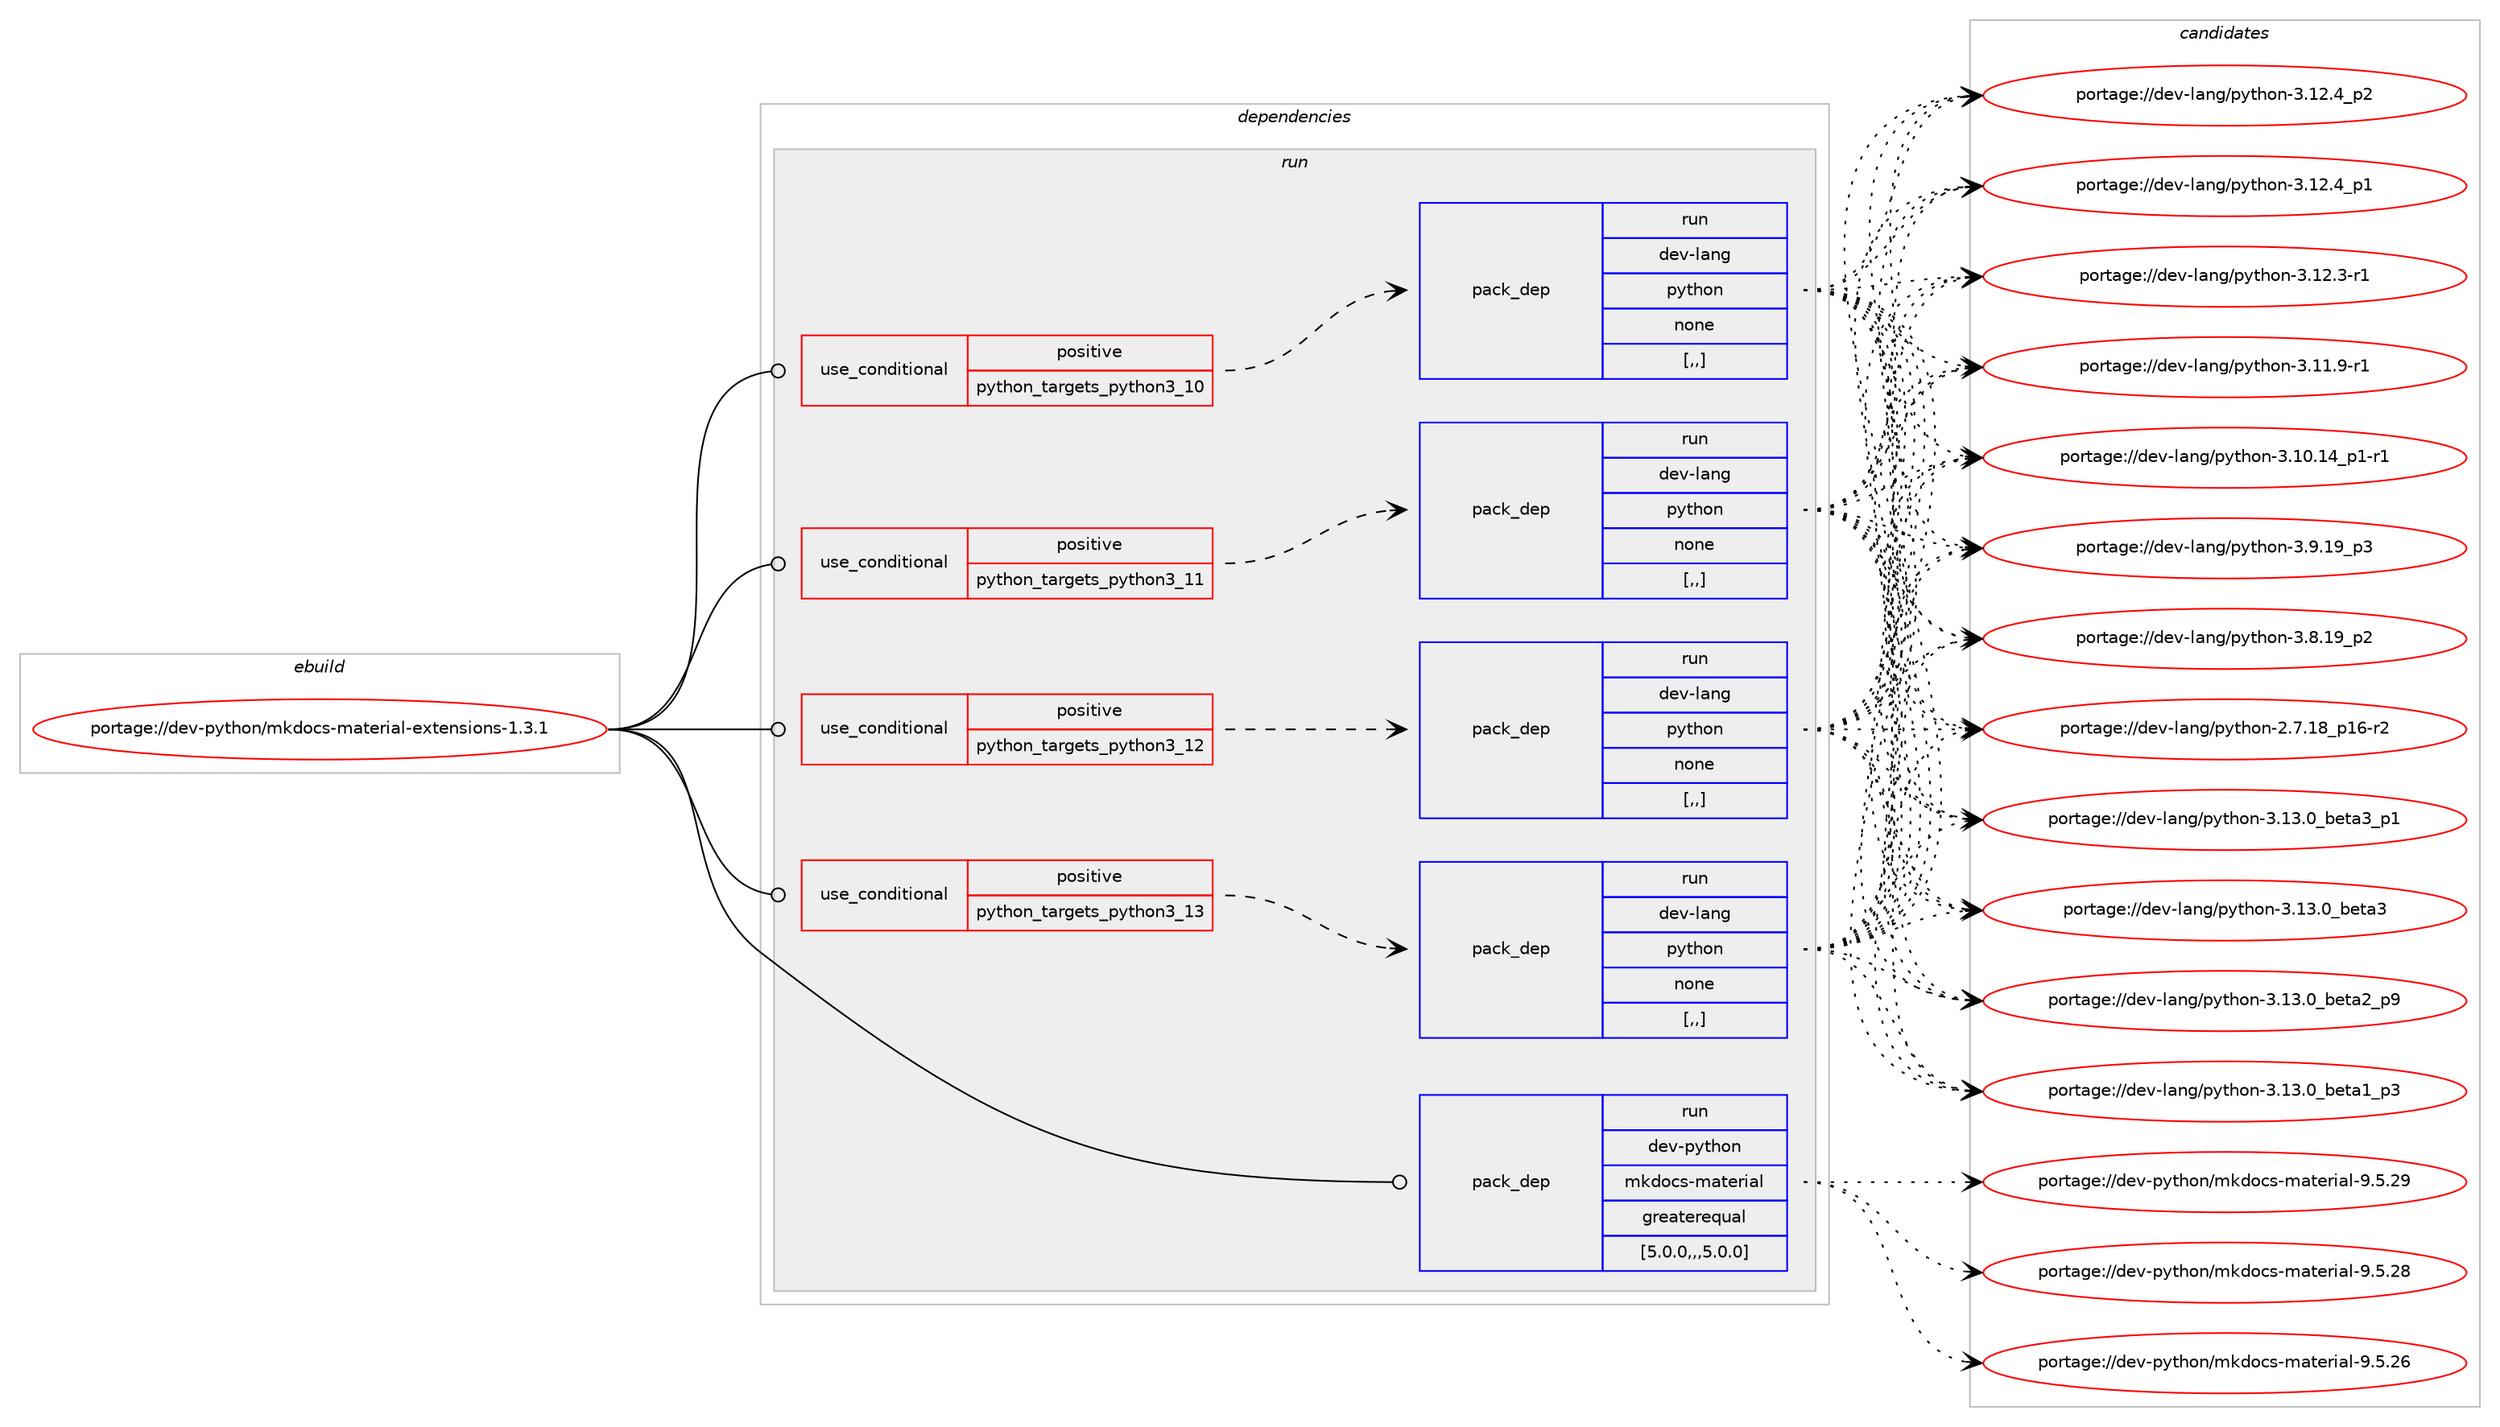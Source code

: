 digraph prolog {

# *************
# Graph options
# *************

newrank=true;
concentrate=true;
compound=true;
graph [rankdir=LR,fontname=Helvetica,fontsize=10,ranksep=1.5];#, ranksep=2.5, nodesep=0.2];
edge  [arrowhead=vee];
node  [fontname=Helvetica,fontsize=10];

# **********
# The ebuild
# **********

subgraph cluster_leftcol {
color=gray;
label=<<i>ebuild</i>>;
id [label="portage://dev-python/mkdocs-material-extensions-1.3.1", color=red, width=4, href="../dev-python/mkdocs-material-extensions-1.3.1.svg"];
}

# ****************
# The dependencies
# ****************

subgraph cluster_midcol {
color=gray;
label=<<i>dependencies</i>>;
subgraph cluster_compile {
fillcolor="#eeeeee";
style=filled;
label=<<i>compile</i>>;
}
subgraph cluster_compileandrun {
fillcolor="#eeeeee";
style=filled;
label=<<i>compile and run</i>>;
}
subgraph cluster_run {
fillcolor="#eeeeee";
style=filled;
label=<<i>run</i>>;
subgraph cond34821 {
dependency151196 [label=<<TABLE BORDER="0" CELLBORDER="1" CELLSPACING="0" CELLPADDING="4"><TR><TD ROWSPAN="3" CELLPADDING="10">use_conditional</TD></TR><TR><TD>positive</TD></TR><TR><TD>python_targets_python3_10</TD></TR></TABLE>>, shape=none, color=red];
subgraph pack115126 {
dependency151197 [label=<<TABLE BORDER="0" CELLBORDER="1" CELLSPACING="0" CELLPADDING="4" WIDTH="220"><TR><TD ROWSPAN="6" CELLPADDING="30">pack_dep</TD></TR><TR><TD WIDTH="110">run</TD></TR><TR><TD>dev-lang</TD></TR><TR><TD>python</TD></TR><TR><TD>none</TD></TR><TR><TD>[,,]</TD></TR></TABLE>>, shape=none, color=blue];
}
dependency151196:e -> dependency151197:w [weight=20,style="dashed",arrowhead="vee"];
}
id:e -> dependency151196:w [weight=20,style="solid",arrowhead="odot"];
subgraph cond34822 {
dependency151198 [label=<<TABLE BORDER="0" CELLBORDER="1" CELLSPACING="0" CELLPADDING="4"><TR><TD ROWSPAN="3" CELLPADDING="10">use_conditional</TD></TR><TR><TD>positive</TD></TR><TR><TD>python_targets_python3_11</TD></TR></TABLE>>, shape=none, color=red];
subgraph pack115127 {
dependency151199 [label=<<TABLE BORDER="0" CELLBORDER="1" CELLSPACING="0" CELLPADDING="4" WIDTH="220"><TR><TD ROWSPAN="6" CELLPADDING="30">pack_dep</TD></TR><TR><TD WIDTH="110">run</TD></TR><TR><TD>dev-lang</TD></TR><TR><TD>python</TD></TR><TR><TD>none</TD></TR><TR><TD>[,,]</TD></TR></TABLE>>, shape=none, color=blue];
}
dependency151198:e -> dependency151199:w [weight=20,style="dashed",arrowhead="vee"];
}
id:e -> dependency151198:w [weight=20,style="solid",arrowhead="odot"];
subgraph cond34823 {
dependency151200 [label=<<TABLE BORDER="0" CELLBORDER="1" CELLSPACING="0" CELLPADDING="4"><TR><TD ROWSPAN="3" CELLPADDING="10">use_conditional</TD></TR><TR><TD>positive</TD></TR><TR><TD>python_targets_python3_12</TD></TR></TABLE>>, shape=none, color=red];
subgraph pack115128 {
dependency151201 [label=<<TABLE BORDER="0" CELLBORDER="1" CELLSPACING="0" CELLPADDING="4" WIDTH="220"><TR><TD ROWSPAN="6" CELLPADDING="30">pack_dep</TD></TR><TR><TD WIDTH="110">run</TD></TR><TR><TD>dev-lang</TD></TR><TR><TD>python</TD></TR><TR><TD>none</TD></TR><TR><TD>[,,]</TD></TR></TABLE>>, shape=none, color=blue];
}
dependency151200:e -> dependency151201:w [weight=20,style="dashed",arrowhead="vee"];
}
id:e -> dependency151200:w [weight=20,style="solid",arrowhead="odot"];
subgraph cond34824 {
dependency151202 [label=<<TABLE BORDER="0" CELLBORDER="1" CELLSPACING="0" CELLPADDING="4"><TR><TD ROWSPAN="3" CELLPADDING="10">use_conditional</TD></TR><TR><TD>positive</TD></TR><TR><TD>python_targets_python3_13</TD></TR></TABLE>>, shape=none, color=red];
subgraph pack115129 {
dependency151203 [label=<<TABLE BORDER="0" CELLBORDER="1" CELLSPACING="0" CELLPADDING="4" WIDTH="220"><TR><TD ROWSPAN="6" CELLPADDING="30">pack_dep</TD></TR><TR><TD WIDTH="110">run</TD></TR><TR><TD>dev-lang</TD></TR><TR><TD>python</TD></TR><TR><TD>none</TD></TR><TR><TD>[,,]</TD></TR></TABLE>>, shape=none, color=blue];
}
dependency151202:e -> dependency151203:w [weight=20,style="dashed",arrowhead="vee"];
}
id:e -> dependency151202:w [weight=20,style="solid",arrowhead="odot"];
subgraph pack115130 {
dependency151204 [label=<<TABLE BORDER="0" CELLBORDER="1" CELLSPACING="0" CELLPADDING="4" WIDTH="220"><TR><TD ROWSPAN="6" CELLPADDING="30">pack_dep</TD></TR><TR><TD WIDTH="110">run</TD></TR><TR><TD>dev-python</TD></TR><TR><TD>mkdocs-material</TD></TR><TR><TD>greaterequal</TD></TR><TR><TD>[5.0.0,,,5.0.0]</TD></TR></TABLE>>, shape=none, color=blue];
}
id:e -> dependency151204:w [weight=20,style="solid",arrowhead="odot"];
}
}

# **************
# The candidates
# **************

subgraph cluster_choices {
rank=same;
color=gray;
label=<<i>candidates</i>>;

subgraph choice115126 {
color=black;
nodesep=1;
choice10010111845108971101034711212111610411111045514649514648959810111697519511249 [label="portage://dev-lang/python-3.13.0_beta3_p1", color=red, width=4,href="../dev-lang/python-3.13.0_beta3_p1.svg"];
choice1001011184510897110103471121211161041111104551464951464895981011169751 [label="portage://dev-lang/python-3.13.0_beta3", color=red, width=4,href="../dev-lang/python-3.13.0_beta3.svg"];
choice10010111845108971101034711212111610411111045514649514648959810111697509511257 [label="portage://dev-lang/python-3.13.0_beta2_p9", color=red, width=4,href="../dev-lang/python-3.13.0_beta2_p9.svg"];
choice10010111845108971101034711212111610411111045514649514648959810111697499511251 [label="portage://dev-lang/python-3.13.0_beta1_p3", color=red, width=4,href="../dev-lang/python-3.13.0_beta1_p3.svg"];
choice100101118451089711010347112121116104111110455146495046529511250 [label="portage://dev-lang/python-3.12.4_p2", color=red, width=4,href="../dev-lang/python-3.12.4_p2.svg"];
choice100101118451089711010347112121116104111110455146495046529511249 [label="portage://dev-lang/python-3.12.4_p1", color=red, width=4,href="../dev-lang/python-3.12.4_p1.svg"];
choice100101118451089711010347112121116104111110455146495046514511449 [label="portage://dev-lang/python-3.12.3-r1", color=red, width=4,href="../dev-lang/python-3.12.3-r1.svg"];
choice100101118451089711010347112121116104111110455146494946574511449 [label="portage://dev-lang/python-3.11.9-r1", color=red, width=4,href="../dev-lang/python-3.11.9-r1.svg"];
choice100101118451089711010347112121116104111110455146494846495295112494511449 [label="portage://dev-lang/python-3.10.14_p1-r1", color=red, width=4,href="../dev-lang/python-3.10.14_p1-r1.svg"];
choice100101118451089711010347112121116104111110455146574649579511251 [label="portage://dev-lang/python-3.9.19_p3", color=red, width=4,href="../dev-lang/python-3.9.19_p3.svg"];
choice100101118451089711010347112121116104111110455146564649579511250 [label="portage://dev-lang/python-3.8.19_p2", color=red, width=4,href="../dev-lang/python-3.8.19_p2.svg"];
choice100101118451089711010347112121116104111110455046554649569511249544511450 [label="portage://dev-lang/python-2.7.18_p16-r2", color=red, width=4,href="../dev-lang/python-2.7.18_p16-r2.svg"];
dependency151197:e -> choice10010111845108971101034711212111610411111045514649514648959810111697519511249:w [style=dotted,weight="100"];
dependency151197:e -> choice1001011184510897110103471121211161041111104551464951464895981011169751:w [style=dotted,weight="100"];
dependency151197:e -> choice10010111845108971101034711212111610411111045514649514648959810111697509511257:w [style=dotted,weight="100"];
dependency151197:e -> choice10010111845108971101034711212111610411111045514649514648959810111697499511251:w [style=dotted,weight="100"];
dependency151197:e -> choice100101118451089711010347112121116104111110455146495046529511250:w [style=dotted,weight="100"];
dependency151197:e -> choice100101118451089711010347112121116104111110455146495046529511249:w [style=dotted,weight="100"];
dependency151197:e -> choice100101118451089711010347112121116104111110455146495046514511449:w [style=dotted,weight="100"];
dependency151197:e -> choice100101118451089711010347112121116104111110455146494946574511449:w [style=dotted,weight="100"];
dependency151197:e -> choice100101118451089711010347112121116104111110455146494846495295112494511449:w [style=dotted,weight="100"];
dependency151197:e -> choice100101118451089711010347112121116104111110455146574649579511251:w [style=dotted,weight="100"];
dependency151197:e -> choice100101118451089711010347112121116104111110455146564649579511250:w [style=dotted,weight="100"];
dependency151197:e -> choice100101118451089711010347112121116104111110455046554649569511249544511450:w [style=dotted,weight="100"];
}
subgraph choice115127 {
color=black;
nodesep=1;
choice10010111845108971101034711212111610411111045514649514648959810111697519511249 [label="portage://dev-lang/python-3.13.0_beta3_p1", color=red, width=4,href="../dev-lang/python-3.13.0_beta3_p1.svg"];
choice1001011184510897110103471121211161041111104551464951464895981011169751 [label="portage://dev-lang/python-3.13.0_beta3", color=red, width=4,href="../dev-lang/python-3.13.0_beta3.svg"];
choice10010111845108971101034711212111610411111045514649514648959810111697509511257 [label="portage://dev-lang/python-3.13.0_beta2_p9", color=red, width=4,href="../dev-lang/python-3.13.0_beta2_p9.svg"];
choice10010111845108971101034711212111610411111045514649514648959810111697499511251 [label="portage://dev-lang/python-3.13.0_beta1_p3", color=red, width=4,href="../dev-lang/python-3.13.0_beta1_p3.svg"];
choice100101118451089711010347112121116104111110455146495046529511250 [label="portage://dev-lang/python-3.12.4_p2", color=red, width=4,href="../dev-lang/python-3.12.4_p2.svg"];
choice100101118451089711010347112121116104111110455146495046529511249 [label="portage://dev-lang/python-3.12.4_p1", color=red, width=4,href="../dev-lang/python-3.12.4_p1.svg"];
choice100101118451089711010347112121116104111110455146495046514511449 [label="portage://dev-lang/python-3.12.3-r1", color=red, width=4,href="../dev-lang/python-3.12.3-r1.svg"];
choice100101118451089711010347112121116104111110455146494946574511449 [label="portage://dev-lang/python-3.11.9-r1", color=red, width=4,href="../dev-lang/python-3.11.9-r1.svg"];
choice100101118451089711010347112121116104111110455146494846495295112494511449 [label="portage://dev-lang/python-3.10.14_p1-r1", color=red, width=4,href="../dev-lang/python-3.10.14_p1-r1.svg"];
choice100101118451089711010347112121116104111110455146574649579511251 [label="portage://dev-lang/python-3.9.19_p3", color=red, width=4,href="../dev-lang/python-3.9.19_p3.svg"];
choice100101118451089711010347112121116104111110455146564649579511250 [label="portage://dev-lang/python-3.8.19_p2", color=red, width=4,href="../dev-lang/python-3.8.19_p2.svg"];
choice100101118451089711010347112121116104111110455046554649569511249544511450 [label="portage://dev-lang/python-2.7.18_p16-r2", color=red, width=4,href="../dev-lang/python-2.7.18_p16-r2.svg"];
dependency151199:e -> choice10010111845108971101034711212111610411111045514649514648959810111697519511249:w [style=dotted,weight="100"];
dependency151199:e -> choice1001011184510897110103471121211161041111104551464951464895981011169751:w [style=dotted,weight="100"];
dependency151199:e -> choice10010111845108971101034711212111610411111045514649514648959810111697509511257:w [style=dotted,weight="100"];
dependency151199:e -> choice10010111845108971101034711212111610411111045514649514648959810111697499511251:w [style=dotted,weight="100"];
dependency151199:e -> choice100101118451089711010347112121116104111110455146495046529511250:w [style=dotted,weight="100"];
dependency151199:e -> choice100101118451089711010347112121116104111110455146495046529511249:w [style=dotted,weight="100"];
dependency151199:e -> choice100101118451089711010347112121116104111110455146495046514511449:w [style=dotted,weight="100"];
dependency151199:e -> choice100101118451089711010347112121116104111110455146494946574511449:w [style=dotted,weight="100"];
dependency151199:e -> choice100101118451089711010347112121116104111110455146494846495295112494511449:w [style=dotted,weight="100"];
dependency151199:e -> choice100101118451089711010347112121116104111110455146574649579511251:w [style=dotted,weight="100"];
dependency151199:e -> choice100101118451089711010347112121116104111110455146564649579511250:w [style=dotted,weight="100"];
dependency151199:e -> choice100101118451089711010347112121116104111110455046554649569511249544511450:w [style=dotted,weight="100"];
}
subgraph choice115128 {
color=black;
nodesep=1;
choice10010111845108971101034711212111610411111045514649514648959810111697519511249 [label="portage://dev-lang/python-3.13.0_beta3_p1", color=red, width=4,href="../dev-lang/python-3.13.0_beta3_p1.svg"];
choice1001011184510897110103471121211161041111104551464951464895981011169751 [label="portage://dev-lang/python-3.13.0_beta3", color=red, width=4,href="../dev-lang/python-3.13.0_beta3.svg"];
choice10010111845108971101034711212111610411111045514649514648959810111697509511257 [label="portage://dev-lang/python-3.13.0_beta2_p9", color=red, width=4,href="../dev-lang/python-3.13.0_beta2_p9.svg"];
choice10010111845108971101034711212111610411111045514649514648959810111697499511251 [label="portage://dev-lang/python-3.13.0_beta1_p3", color=red, width=4,href="../dev-lang/python-3.13.0_beta1_p3.svg"];
choice100101118451089711010347112121116104111110455146495046529511250 [label="portage://dev-lang/python-3.12.4_p2", color=red, width=4,href="../dev-lang/python-3.12.4_p2.svg"];
choice100101118451089711010347112121116104111110455146495046529511249 [label="portage://dev-lang/python-3.12.4_p1", color=red, width=4,href="../dev-lang/python-3.12.4_p1.svg"];
choice100101118451089711010347112121116104111110455146495046514511449 [label="portage://dev-lang/python-3.12.3-r1", color=red, width=4,href="../dev-lang/python-3.12.3-r1.svg"];
choice100101118451089711010347112121116104111110455146494946574511449 [label="portage://dev-lang/python-3.11.9-r1", color=red, width=4,href="../dev-lang/python-3.11.9-r1.svg"];
choice100101118451089711010347112121116104111110455146494846495295112494511449 [label="portage://dev-lang/python-3.10.14_p1-r1", color=red, width=4,href="../dev-lang/python-3.10.14_p1-r1.svg"];
choice100101118451089711010347112121116104111110455146574649579511251 [label="portage://dev-lang/python-3.9.19_p3", color=red, width=4,href="../dev-lang/python-3.9.19_p3.svg"];
choice100101118451089711010347112121116104111110455146564649579511250 [label="portage://dev-lang/python-3.8.19_p2", color=red, width=4,href="../dev-lang/python-3.8.19_p2.svg"];
choice100101118451089711010347112121116104111110455046554649569511249544511450 [label="portage://dev-lang/python-2.7.18_p16-r2", color=red, width=4,href="../dev-lang/python-2.7.18_p16-r2.svg"];
dependency151201:e -> choice10010111845108971101034711212111610411111045514649514648959810111697519511249:w [style=dotted,weight="100"];
dependency151201:e -> choice1001011184510897110103471121211161041111104551464951464895981011169751:w [style=dotted,weight="100"];
dependency151201:e -> choice10010111845108971101034711212111610411111045514649514648959810111697509511257:w [style=dotted,weight="100"];
dependency151201:e -> choice10010111845108971101034711212111610411111045514649514648959810111697499511251:w [style=dotted,weight="100"];
dependency151201:e -> choice100101118451089711010347112121116104111110455146495046529511250:w [style=dotted,weight="100"];
dependency151201:e -> choice100101118451089711010347112121116104111110455146495046529511249:w [style=dotted,weight="100"];
dependency151201:e -> choice100101118451089711010347112121116104111110455146495046514511449:w [style=dotted,weight="100"];
dependency151201:e -> choice100101118451089711010347112121116104111110455146494946574511449:w [style=dotted,weight="100"];
dependency151201:e -> choice100101118451089711010347112121116104111110455146494846495295112494511449:w [style=dotted,weight="100"];
dependency151201:e -> choice100101118451089711010347112121116104111110455146574649579511251:w [style=dotted,weight="100"];
dependency151201:e -> choice100101118451089711010347112121116104111110455146564649579511250:w [style=dotted,weight="100"];
dependency151201:e -> choice100101118451089711010347112121116104111110455046554649569511249544511450:w [style=dotted,weight="100"];
}
subgraph choice115129 {
color=black;
nodesep=1;
choice10010111845108971101034711212111610411111045514649514648959810111697519511249 [label="portage://dev-lang/python-3.13.0_beta3_p1", color=red, width=4,href="../dev-lang/python-3.13.0_beta3_p1.svg"];
choice1001011184510897110103471121211161041111104551464951464895981011169751 [label="portage://dev-lang/python-3.13.0_beta3", color=red, width=4,href="../dev-lang/python-3.13.0_beta3.svg"];
choice10010111845108971101034711212111610411111045514649514648959810111697509511257 [label="portage://dev-lang/python-3.13.0_beta2_p9", color=red, width=4,href="../dev-lang/python-3.13.0_beta2_p9.svg"];
choice10010111845108971101034711212111610411111045514649514648959810111697499511251 [label="portage://dev-lang/python-3.13.0_beta1_p3", color=red, width=4,href="../dev-lang/python-3.13.0_beta1_p3.svg"];
choice100101118451089711010347112121116104111110455146495046529511250 [label="portage://dev-lang/python-3.12.4_p2", color=red, width=4,href="../dev-lang/python-3.12.4_p2.svg"];
choice100101118451089711010347112121116104111110455146495046529511249 [label="portage://dev-lang/python-3.12.4_p1", color=red, width=4,href="../dev-lang/python-3.12.4_p1.svg"];
choice100101118451089711010347112121116104111110455146495046514511449 [label="portage://dev-lang/python-3.12.3-r1", color=red, width=4,href="../dev-lang/python-3.12.3-r1.svg"];
choice100101118451089711010347112121116104111110455146494946574511449 [label="portage://dev-lang/python-3.11.9-r1", color=red, width=4,href="../dev-lang/python-3.11.9-r1.svg"];
choice100101118451089711010347112121116104111110455146494846495295112494511449 [label="portage://dev-lang/python-3.10.14_p1-r1", color=red, width=4,href="../dev-lang/python-3.10.14_p1-r1.svg"];
choice100101118451089711010347112121116104111110455146574649579511251 [label="portage://dev-lang/python-3.9.19_p3", color=red, width=4,href="../dev-lang/python-3.9.19_p3.svg"];
choice100101118451089711010347112121116104111110455146564649579511250 [label="portage://dev-lang/python-3.8.19_p2", color=red, width=4,href="../dev-lang/python-3.8.19_p2.svg"];
choice100101118451089711010347112121116104111110455046554649569511249544511450 [label="portage://dev-lang/python-2.7.18_p16-r2", color=red, width=4,href="../dev-lang/python-2.7.18_p16-r2.svg"];
dependency151203:e -> choice10010111845108971101034711212111610411111045514649514648959810111697519511249:w [style=dotted,weight="100"];
dependency151203:e -> choice1001011184510897110103471121211161041111104551464951464895981011169751:w [style=dotted,weight="100"];
dependency151203:e -> choice10010111845108971101034711212111610411111045514649514648959810111697509511257:w [style=dotted,weight="100"];
dependency151203:e -> choice10010111845108971101034711212111610411111045514649514648959810111697499511251:w [style=dotted,weight="100"];
dependency151203:e -> choice100101118451089711010347112121116104111110455146495046529511250:w [style=dotted,weight="100"];
dependency151203:e -> choice100101118451089711010347112121116104111110455146495046529511249:w [style=dotted,weight="100"];
dependency151203:e -> choice100101118451089711010347112121116104111110455146495046514511449:w [style=dotted,weight="100"];
dependency151203:e -> choice100101118451089711010347112121116104111110455146494946574511449:w [style=dotted,weight="100"];
dependency151203:e -> choice100101118451089711010347112121116104111110455146494846495295112494511449:w [style=dotted,weight="100"];
dependency151203:e -> choice100101118451089711010347112121116104111110455146574649579511251:w [style=dotted,weight="100"];
dependency151203:e -> choice100101118451089711010347112121116104111110455146564649579511250:w [style=dotted,weight="100"];
dependency151203:e -> choice100101118451089711010347112121116104111110455046554649569511249544511450:w [style=dotted,weight="100"];
}
subgraph choice115130 {
color=black;
nodesep=1;
choice10010111845112121116104111110471091071001119911545109971161011141059710845574653465057 [label="portage://dev-python/mkdocs-material-9.5.29", color=red, width=4,href="../dev-python/mkdocs-material-9.5.29.svg"];
choice10010111845112121116104111110471091071001119911545109971161011141059710845574653465056 [label="portage://dev-python/mkdocs-material-9.5.28", color=red, width=4,href="../dev-python/mkdocs-material-9.5.28.svg"];
choice10010111845112121116104111110471091071001119911545109971161011141059710845574653465054 [label="portage://dev-python/mkdocs-material-9.5.26", color=red, width=4,href="../dev-python/mkdocs-material-9.5.26.svg"];
dependency151204:e -> choice10010111845112121116104111110471091071001119911545109971161011141059710845574653465057:w [style=dotted,weight="100"];
dependency151204:e -> choice10010111845112121116104111110471091071001119911545109971161011141059710845574653465056:w [style=dotted,weight="100"];
dependency151204:e -> choice10010111845112121116104111110471091071001119911545109971161011141059710845574653465054:w [style=dotted,weight="100"];
}
}

}
